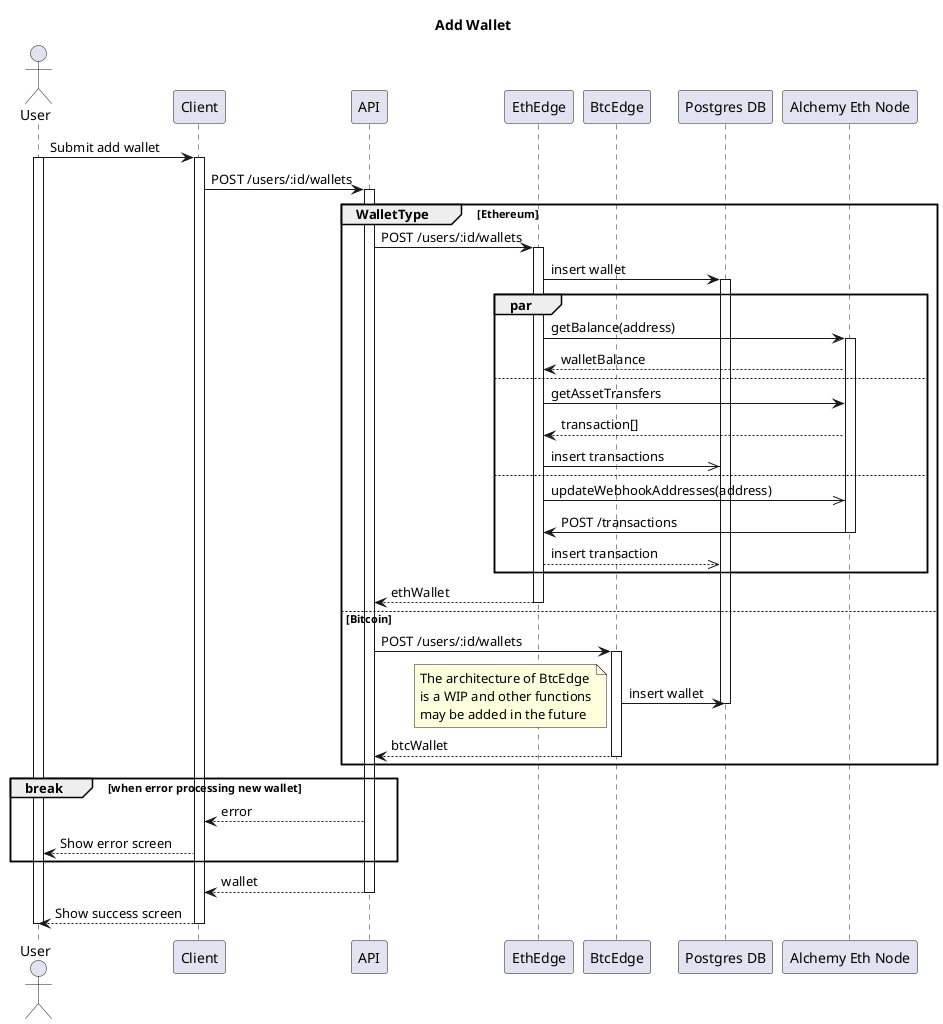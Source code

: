 @startuml

title Add Wallet

actor User
participant Client
participant API
participant EthEdge
participant BtcEdge
participant "Postgres DB"
participant "Alchemy Eth Node"

User -> Client: Submit add wallet
activate User
activate Client
Client -> API: POST /users/:id/wallets
activate API
group WalletType [Ethereum]
    API -> EthEdge: POST /users/:id/wallets
    activate EthEdge
    EthEdge -> "Postgres DB": insert wallet
    activate "Postgres DB"

    par
        EthEdge -> "Alchemy Eth Node": getBalance(address)
        activate "Alchemy Eth Node"
        "Alchemy Eth Node" --> EthEdge: walletBalance
    else
        EthEdge -> "Alchemy Eth Node": getAssetTransfers
        "Alchemy Eth Node" --> EthEdge: transaction[]
        EthEdge ->> "Postgres DB": insert transactions
    else
        EthEdge ->> "Alchemy Eth Node": updateWebhookAddresses(address)
        "Alchemy Eth Node" -> EthEdge: POST /transactions
        deactivate "Alchemy Eth Node"
        EthEdge -->> "Postgres DB": insert transaction
    end

    EthEdge --> API: ethWallet
    deactivate EthEdge
else Bitcoin
    API -> BtcEdge: POST /users/:id/wallets
    activate BtcEdge
    BtcEdge -> "Postgres DB": insert wallet
    deactivate "Postgres DB"
    note left: The architecture of BtcEdge\nis a WIP and other functions\nmay be added in the future

    BtcEdge --> API: btcWallet
    deactivate BtcEdge
end

break when error processing new wallet
    API --> Client: error
    Client --> User: Show error screen
end

API --> Client: wallet
deactivate API
Client --> User: Show success screen
deactivate Client
deactivate User

@enduml
